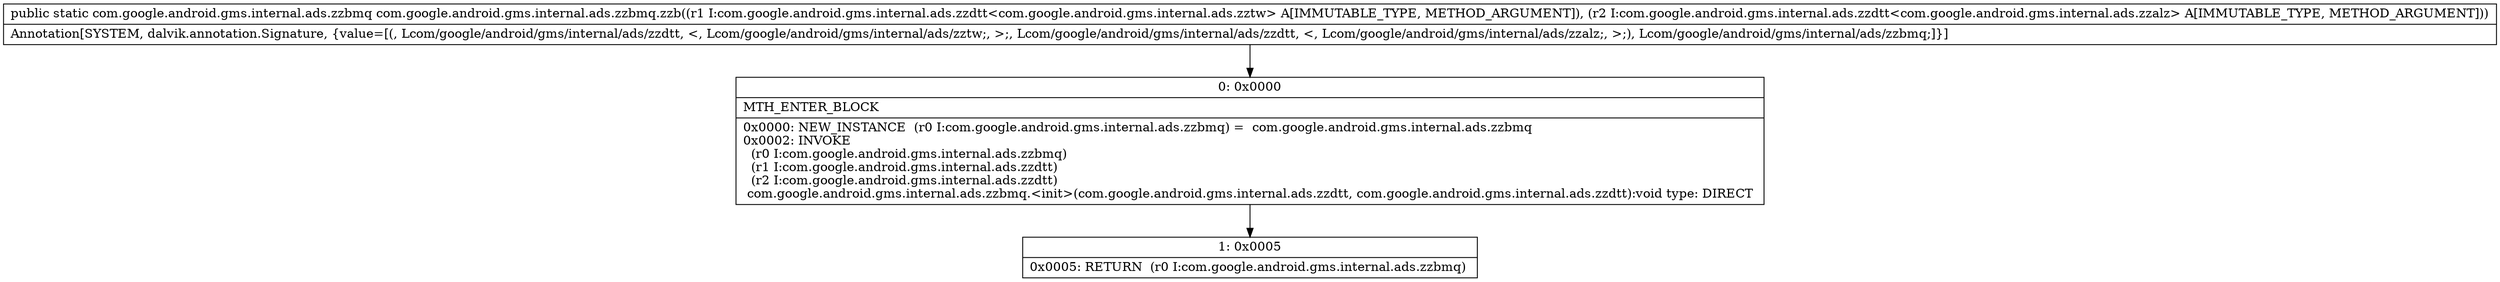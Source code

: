 digraph "CFG forcom.google.android.gms.internal.ads.zzbmq.zzb(Lcom\/google\/android\/gms\/internal\/ads\/zzdtt;Lcom\/google\/android\/gms\/internal\/ads\/zzdtt;)Lcom\/google\/android\/gms\/internal\/ads\/zzbmq;" {
Node_0 [shape=record,label="{0\:\ 0x0000|MTH_ENTER_BLOCK\l|0x0000: NEW_INSTANCE  (r0 I:com.google.android.gms.internal.ads.zzbmq) =  com.google.android.gms.internal.ads.zzbmq \l0x0002: INVOKE  \l  (r0 I:com.google.android.gms.internal.ads.zzbmq)\l  (r1 I:com.google.android.gms.internal.ads.zzdtt)\l  (r2 I:com.google.android.gms.internal.ads.zzdtt)\l com.google.android.gms.internal.ads.zzbmq.\<init\>(com.google.android.gms.internal.ads.zzdtt, com.google.android.gms.internal.ads.zzdtt):void type: DIRECT \l}"];
Node_1 [shape=record,label="{1\:\ 0x0005|0x0005: RETURN  (r0 I:com.google.android.gms.internal.ads.zzbmq) \l}"];
MethodNode[shape=record,label="{public static com.google.android.gms.internal.ads.zzbmq com.google.android.gms.internal.ads.zzbmq.zzb((r1 I:com.google.android.gms.internal.ads.zzdtt\<com.google.android.gms.internal.ads.zztw\> A[IMMUTABLE_TYPE, METHOD_ARGUMENT]), (r2 I:com.google.android.gms.internal.ads.zzdtt\<com.google.android.gms.internal.ads.zzalz\> A[IMMUTABLE_TYPE, METHOD_ARGUMENT]))  | Annotation[SYSTEM, dalvik.annotation.Signature, \{value=[(, Lcom\/google\/android\/gms\/internal\/ads\/zzdtt, \<, Lcom\/google\/android\/gms\/internal\/ads\/zztw;, \>;, Lcom\/google\/android\/gms\/internal\/ads\/zzdtt, \<, Lcom\/google\/android\/gms\/internal\/ads\/zzalz;, \>;), Lcom\/google\/android\/gms\/internal\/ads\/zzbmq;]\}]\l}"];
MethodNode -> Node_0;
Node_0 -> Node_1;
}

